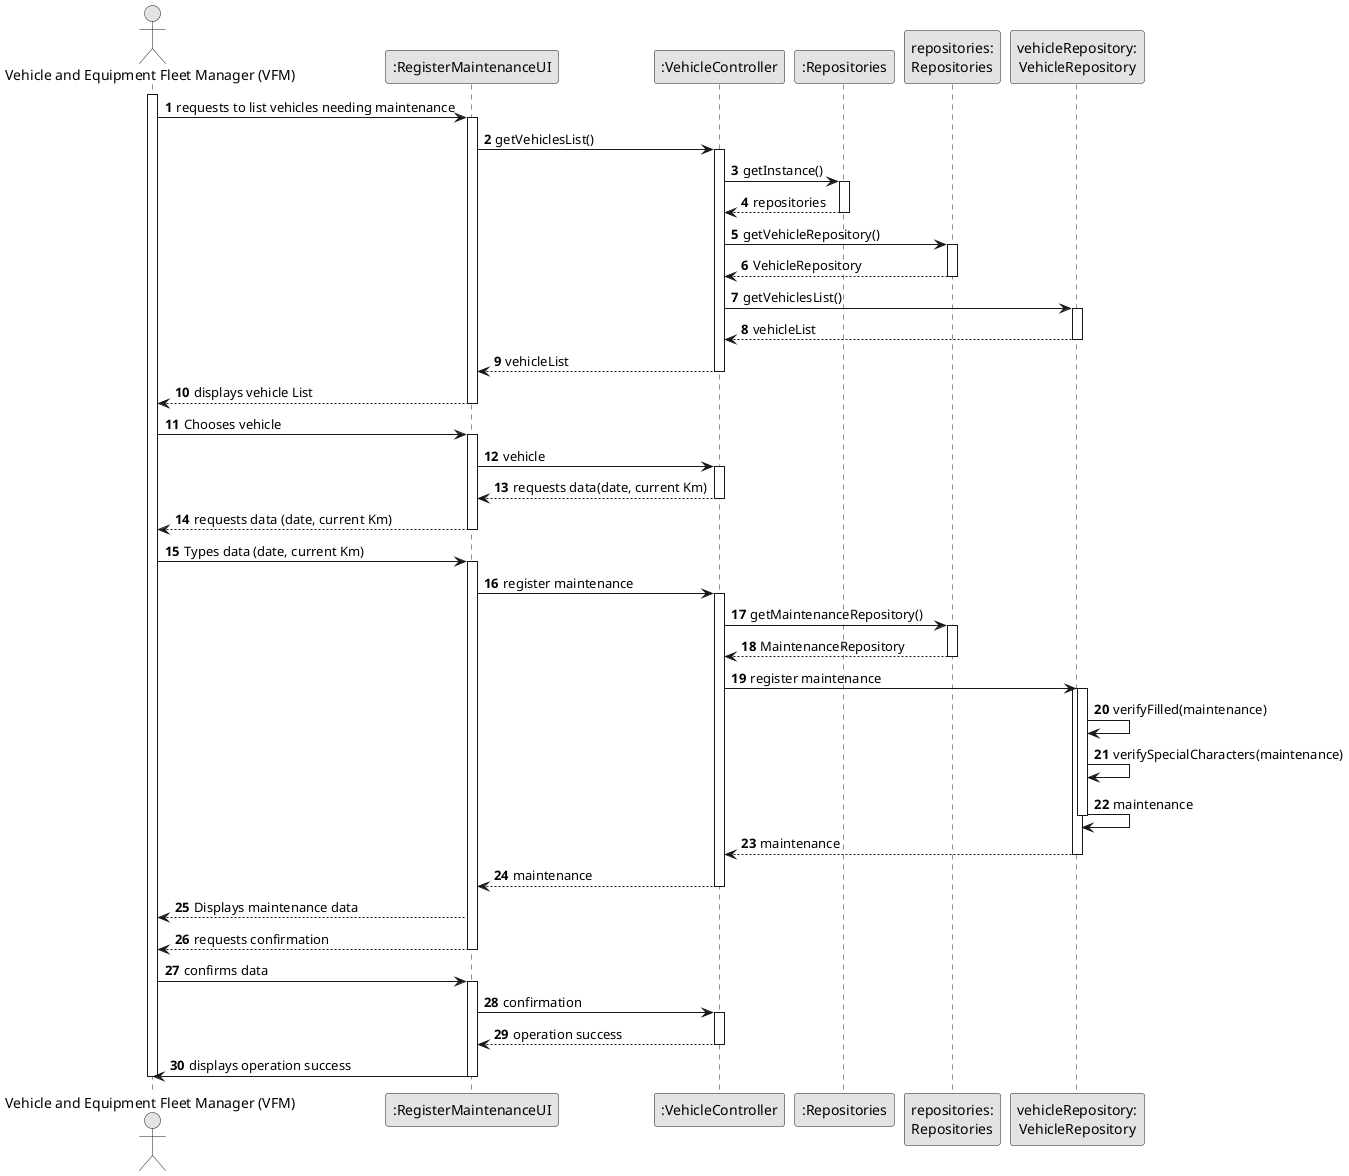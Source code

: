 @startuml
skinparam monochrome true
skinparam packageStyle rectangle
skinparam shadowing false

autonumber

'hide footbox
actor "Vehicle and Equipment Fleet Manager (VFM)" as VFM
participant ":RegisterMaintenanceUI" as UI
participant ":VehicleController" as CTRL
participant ":Repositories" as RepositorySingleton
participant "repositories:\nRepositories" as PLAT
participant "vehicleRepository:\nVehicleRepository" as VehicleRepository

activate VFM

    VFM -> UI : requests to list vehicles needing maintenance
    activate UI

        UI -> CTRL : getVehiclesList()
        activate CTRL

        CTRL -> RepositorySingleton : getInstance()
        activate RepositorySingleton

            RepositorySingleton --> CTRL: repositories
        deactivate RepositorySingleton

        CTRL -> PLAT : getVehicleRepository()
        activate PLAT

            PLAT --> CTRL: VehicleRepository
        deactivate PLAT



            CTRL -> VehicleRepository : getVehiclesList()
            activate VehicleRepository

                VehicleRepository --> CTRL : vehicleList
            deactivate VehicleRepository

            CTRL --> UI : vehicleList
            deactivate CTRL

            UI --> VFM : displays vehicle List
            deactivate UI

            VFM -> UI : Chooses vehicle
            activate UI

            UI -> CTRL : vehicle
            activate CTRL

            CTRL --> UI : requests data(date, current Km)
            deactivate CTRL

            UI --> VFM : requests data (date, current Km)
            deactivate

            VFM -> UI : Types data (date, current Km)
            activate UI

            UI -> CTRL : register maintenance
            activate CTRL

               CTRL -> PLAT : getMaintenanceRepository()
                        activate PLAT

                        PLAT --> CTRL : MaintenanceRepository
                        deactivate


            CTRL -> VehicleRepository : register maintenance
            activate VehicleRepository

            activate VehicleRepository

               VehicleRepository -> VehicleRepository : verifyFilled(maintenance)
               VehicleRepository -> VehicleRepository : verifySpecialCharacters(maintenance)
               VehicleRepository -> VehicleRepository : maintenance
               deactivate
               VehicleRepository --> CTRL : maintenance
               deactivate
               CTRL --> UI : maintenance
               deactivate
               UI --> VFM : Displays maintenance data
               UI --> VFM : requests confirmation
               deactivate
               VFM -> UI : confirms data
               activate UI

               UI -> CTRL : confirmation
               activate CTRL

               CTRL --> UI : operation success
               deactivate
               UI -> VFM : displays operation success
               deactivate

               deactivate VFM

@enduml